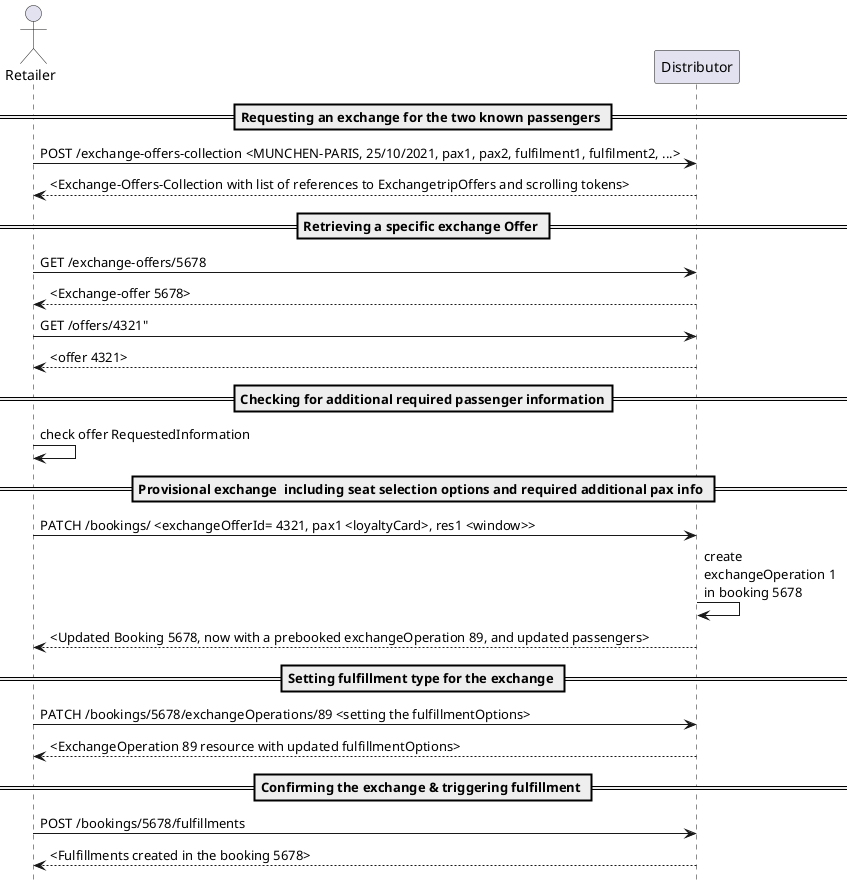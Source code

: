 @startuml
hide footbox

actor Retailer

== Requesting an exchange for the two known passengers ==
Retailer -> Distributor: POST /exchange-offers-collection <MUNCHEN-PARIS, 25/10/2021, pax1, pax2, fulfilment1, fulfilment2, ...>
Distributor --> Retailer: <Exchange-Offers-Collection with list of references to ExchangetripOffers and scrolling tokens>

== Retrieving a specific exchange Offer ==
Retailer -> Distributor: GET /exchange-offers/5678
Distributor --> Retailer: <Exchange-offer 5678>
Retailer -> Distributor: GET /offers/4321"
Distributor --> Retailer: <offer 4321>

== Checking for additional required passenger information==
Retailer -> Retailer: check offer RequestedInformation 

== Provisional exchange  including seat selection options and required additional pax info ==
Retailer -> Distributor: PATCH /bookings/ <exchangeOfferId= 4321, pax1 <loyaltyCard>, res1 <window>>
Distributor -> Distributor : create \nexchangeOperation 1 \nin booking 5678
Distributor --> Retailer: <Updated Booking 5678, now with a prebooked exchangeOperation 89, and updated passengers>

== Setting fulfillment type for the exchange ==
Retailer -> Distributor: PATCH /bookings/5678/exchangeOperations/89 <setting the fulfillmentOptions>
Distributor --> Retailer: <ExchangeOperation 89 resource with updated fulfillmentOptions>

== Confirming the exchange & triggering fulfillment ==
Retailer -> Distributor: POST /bookings/5678/fulfillments
Distributor --> Retailer: <Fulfillments created in the booking 5678>
@enduml
